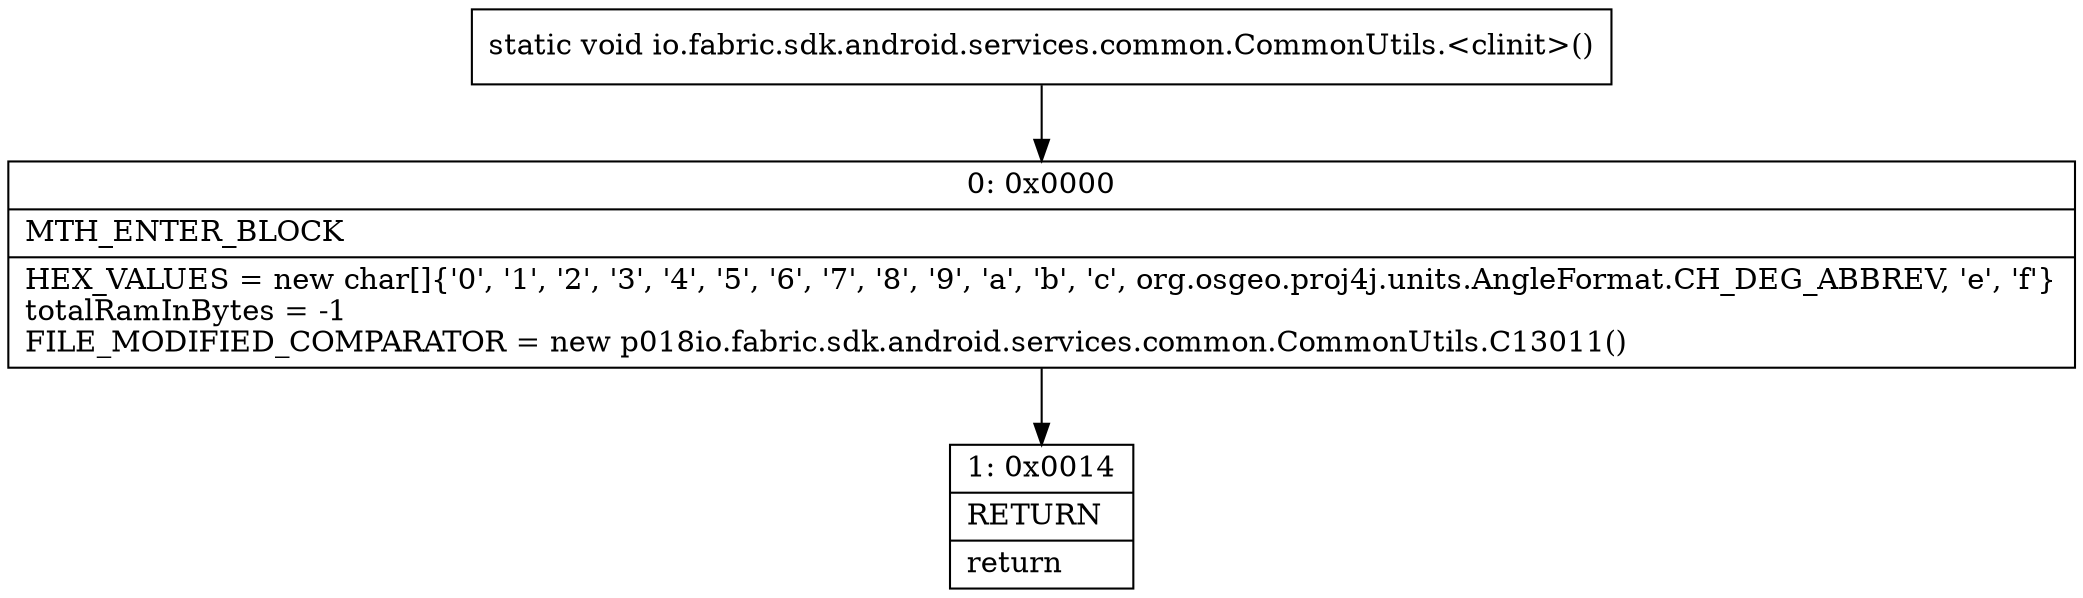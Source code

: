 digraph "CFG forio.fabric.sdk.android.services.common.CommonUtils.\<clinit\>()V" {
Node_0 [shape=record,label="{0\:\ 0x0000|MTH_ENTER_BLOCK\l|HEX_VALUES = new char[]\{'0', '1', '2', '3', '4', '5', '6', '7', '8', '9', 'a', 'b', 'c', org.osgeo.proj4j.units.AngleFormat.CH_DEG_ABBREV, 'e', 'f'\}\ltotalRamInBytes = \-1\lFILE_MODIFIED_COMPARATOR = new p018io.fabric.sdk.android.services.common.CommonUtils.C13011()\l}"];
Node_1 [shape=record,label="{1\:\ 0x0014|RETURN\l|return\l}"];
MethodNode[shape=record,label="{static void io.fabric.sdk.android.services.common.CommonUtils.\<clinit\>() }"];
MethodNode -> Node_0;
Node_0 -> Node_1;
}

